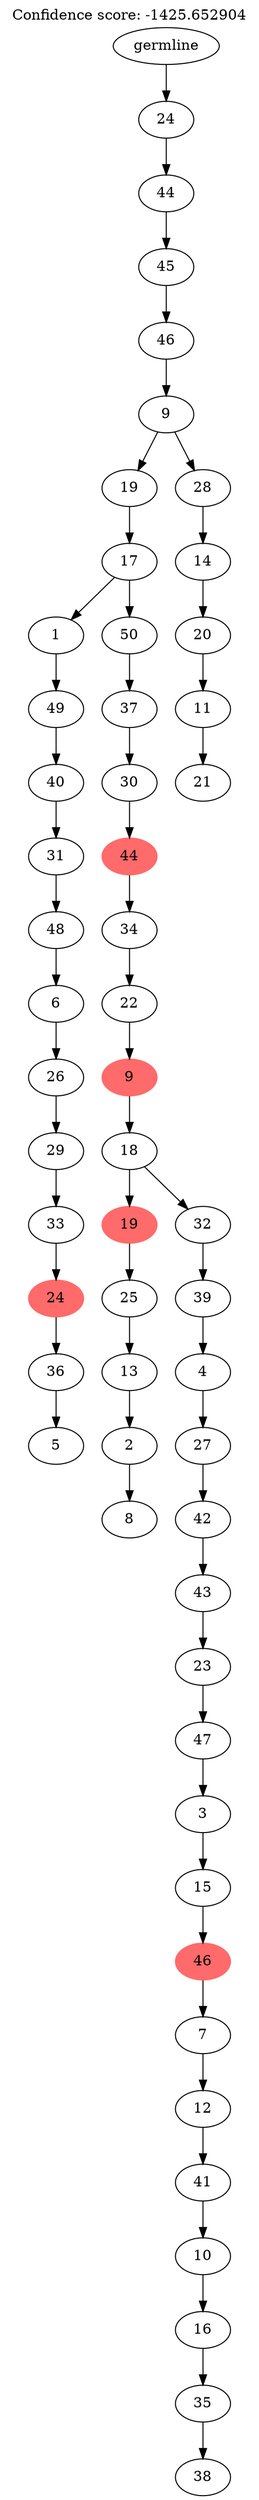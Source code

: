 digraph g {
	"54" -> "55";
	"55" [label="5"];
	"53" -> "54";
	"54" [label="36"];
	"52" -> "53";
	"53" [color=indianred1, style=filled, label="24"];
	"51" -> "52";
	"52" [label="33"];
	"50" -> "51";
	"51" [label="29"];
	"49" -> "50";
	"50" [label="26"];
	"48" -> "49";
	"49" [label="6"];
	"47" -> "48";
	"48" [label="48"];
	"46" -> "47";
	"47" [label="31"];
	"45" -> "46";
	"46" [label="40"];
	"44" -> "45";
	"45" [label="49"];
	"42" -> "43";
	"43" [label="8"];
	"41" -> "42";
	"42" [label="2"];
	"40" -> "41";
	"41" [label="13"];
	"39" -> "40";
	"40" [label="25"];
	"37" -> "38";
	"38" [label="38"];
	"36" -> "37";
	"37" [label="35"];
	"35" -> "36";
	"36" [label="16"];
	"34" -> "35";
	"35" [label="10"];
	"33" -> "34";
	"34" [label="41"];
	"32" -> "33";
	"33" [label="12"];
	"31" -> "32";
	"32" [label="7"];
	"30" -> "31";
	"31" [color=indianred1, style=filled, label="46"];
	"29" -> "30";
	"30" [label="15"];
	"28" -> "29";
	"29" [label="3"];
	"27" -> "28";
	"28" [label="47"];
	"26" -> "27";
	"27" [label="23"];
	"25" -> "26";
	"26" [label="43"];
	"24" -> "25";
	"25" [label="42"];
	"23" -> "24";
	"24" [label="27"];
	"22" -> "23";
	"23" [label="4"];
	"21" -> "22";
	"22" [label="39"];
	"20" -> "21";
	"21" [label="32"];
	"20" -> "39";
	"39" [color=indianred1, style=filled, label="19"];
	"19" -> "20";
	"20" [label="18"];
	"18" -> "19";
	"19" [color=indianred1, style=filled, label="9"];
	"17" -> "18";
	"18" [label="22"];
	"16" -> "17";
	"17" [label="34"];
	"15" -> "16";
	"16" [color=indianred1, style=filled, label="44"];
	"14" -> "15";
	"15" [label="30"];
	"13" -> "14";
	"14" [label="37"];
	"12" -> "13";
	"13" [label="50"];
	"12" -> "44";
	"44" [label="1"];
	"11" -> "12";
	"12" [label="17"];
	"9" -> "10";
	"10" [label="21"];
	"8" -> "9";
	"9" [label="11"];
	"7" -> "8";
	"8" [label="20"];
	"6" -> "7";
	"7" [label="14"];
	"5" -> "6";
	"6" [label="28"];
	"5" -> "11";
	"11" [label="19"];
	"4" -> "5";
	"5" [label="9"];
	"3" -> "4";
	"4" [label="46"];
	"2" -> "3";
	"3" [label="45"];
	"1" -> "2";
	"2" [label="44"];
	"0" -> "1";
	"1" [label="24"];
	"0" [label="germline"];
	labelloc="t";
	label="Confidence score: -1425.652904";
}
